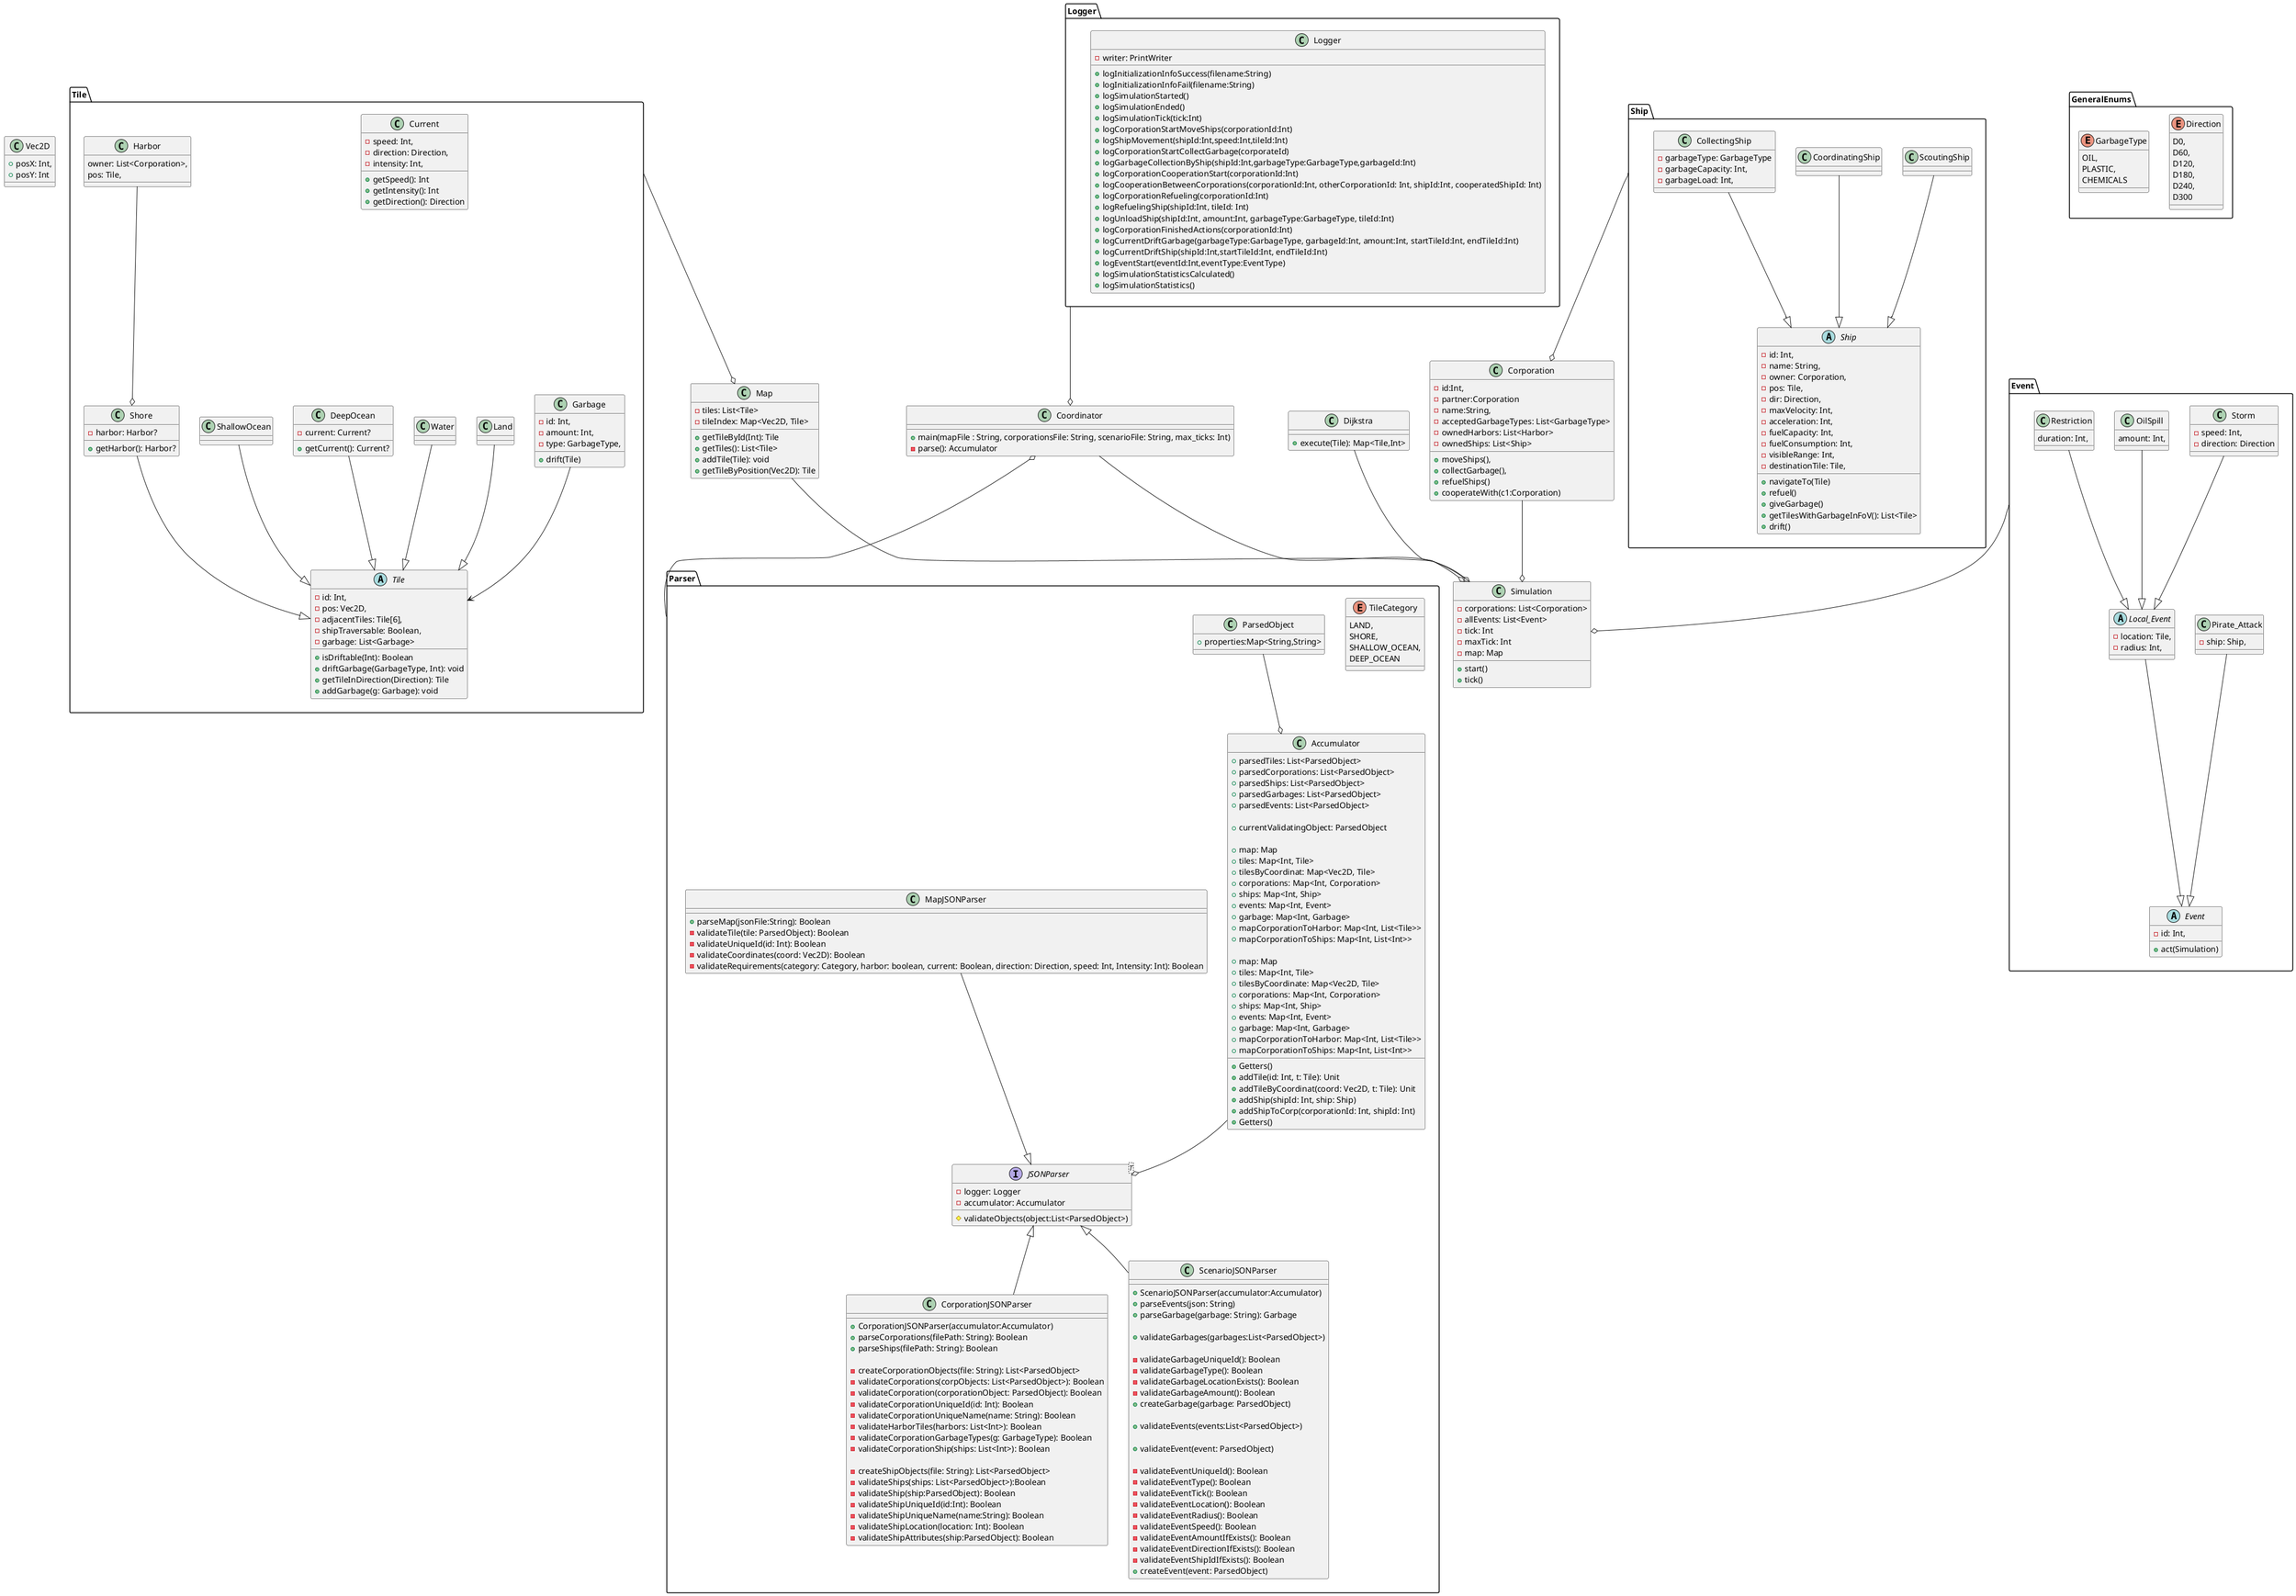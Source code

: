 @startuml
'General
package GeneralEnums{
  enum Direction{
    D0,
    D60,
    D120,
    D180,
    D240,
    D300
  }
  enum GarbageType{
    OIL,
    PLASTIC,
    CHEMICALS
  }
}
class Vec2D{
  + posX: Int,
  + posY: Int
}
class Corporation {
  - id:Int,
  - partner:Corporation
  - name:String,
  - acceptedGarbageTypes: List<GarbageType>
  - ownedHarbors: List<Harbor>
  - ownedShips: List<Ship>
  + moveShips(),
  + collectGarbage(),
  + refuelShips()
  +cooperateWith(c1:Corporation)
}
class Dijkstra{
  + execute(Tile): Map<Tile,Int>
}

Dijkstra --o Simulation


Coordinator o-- Parser
Event --o Simulation
Ship --o Corporation
Tile --o Map
Logger --o Coordinator


class Coordinator {
 + main(mapFile : String, corporationsFile: String, scenarioFile: String, max_ticks: Int)
 - parse(): Accumulator
}
Coordinator -- Simulation
class Map {
  - tiles: List<Tile>
  - tileIndex: Map<Vec2D, Tile>
  + getTileById(Int): Tile
  + getTiles(): List<Tile>
  + addTile(Tile): void
  + getTileByPosition(Vec2D): Tile
}


class Simulation {
  - corporations: List<Corporation>
  - allEvents: List<Event>
  - tick: Int
  - maxTick: Int
  - map: Map
  + start()
  + tick()

}
Corporation --o Simulation
Map --o Simulation
package Event{
  abstract class Event {
    - id: Int,
    + act(Simulation)
  }
  Pirate_Attack --|> Event
  class Pirate_Attack {
    - ship: Ship,
  }
  Local_Event --|> Event
  abstract class Local_Event {
    - location: Tile,
    - radius: Int,
  }
  Storm --|> Local_Event
  class Storm {
    - speed: Int,
    - direction: Direction
  }
  OilSpill --|> Local_Event
  class OilSpill {
    amount: Int,
  }
  Restriction --|> Local_Event
  class Restriction {
    duration: Int,
  }
}
package Parser {
  enum TileCategory {
    LAND,
    SHORE,
    SHALLOW_OCEAN,
    DEEP_OCEAN
  }
  class ParsedObject {
    + properties:Map<String,String>
  }
  interface JSONParser<T>{
    - logger: Logger
    - accumulator: Accumulator
    # validateObjects(object:List<ParsedObject>)
  }

  MapJSONParser --|> JSONParser


  class MapJSONParser {
    + parseMap(jsonFile:String): Boolean
    - validateTile(tile: ParsedObject): Boolean
    - validateUniqueId(id: Int): Boolean
    - validateCoordinates(coord: Vec2D): Boolean
    - validateRequirements(category: Category, harbor: boolean, current: Boolean, direction: Direction, speed: Int, Intensity: Int): Boolean
  }

  class CorporationJSONParser{
'    -map: Map
'    -corporations: List<Corporation>
'    -ships: Map<Int, Ship>
'    -mapCorporationToHarbor: Map<Int, List<Tile>>
'    -currentObject: ParsedObject
'    -mapCorporationToShips: Map<Int, List<Int>>


    +CorporationJSONParser(accumulator:Accumulator)
    +parseCorporations(filePath: String): Boolean
    +parseShips(filePath: String): Boolean

    - createCorporationObjects(file: String): List<ParsedObject>
    -validateCorporations(corpObjects: List<ParsedObject>): Boolean
    -validateCorporation(corporationObject: ParsedObject): Boolean
    -validateCorporationUniqueId(id: Int): Boolean
    -validateCorporationUniqueName(name: String): Boolean
    -validateHarborTiles(harbors: List<Int>): Boolean
    -validateCorporationGarbageTypes(g: GarbageType): Boolean
    -validateCorporationShip(ships: List<Int>): Boolean

    - createShipObjects(file: String): List<ParsedObject>
    - validateShips(ships: List<ParsedObject>):Boolean
    - validateShip(ship:ParsedObject): Boolean
    - validateShipUniqueId(id:Int): Boolean
    - validateShipUniqueName(name:String): Boolean
    - validateShipLocation(location: Int): Boolean
    - validateShipAttributes(ship:ParsedObject): Boolean
  }

  class ScenarioJSONParser{
    + ScenarioJSONParser(accumulator:Accumulator)
    + parseEvents(json: String)
    + parseGarbage(garbage: String): Garbage

    + validateGarbages(garbages:List<ParsedObject>)

    - validateGarbageUniqueId(): Boolean
    - validateGarbageType(): Boolean
    - validateGarbageLocationExists(): Boolean
    - validateGarbageAmount(): Boolean
    + createGarbage(garbage: ParsedObject)

    + validateEvents(events:List<ParsedObject>)

    + validateEvent(event: ParsedObject)

    - validateEventUniqueId(): Boolean
    - validateEventType(): Boolean
    - validateEventTick(): Boolean
    - validateEventLocation(): Boolean
    - validateEventRadius(): Boolean
    - validateEventSpeed(): Boolean
    - validateEventAmountIfExists(): Boolean
    - validateEventDirectionIfExists(): Boolean
    - validateEventShipIdIfExists(): Boolean
    + createEvent(event: ParsedObject)
  }

  JSONParser <|-- CorporationJSONParser
  JSONParser <|-- ScenarioJSONParser
  Accumulator --o JSONParser
  ParsedObject --o Accumulator
  class Accumulator {

    +parsedTiles: List<ParsedObject>
    +parsedCorporations: List<ParsedObject>
    +parsedShips: List<ParsedObject>
    +parsedGarbages: List<ParsedObject>
    +parsedEvents: List<ParsedObject>

    +currentValidatingObject: ParsedObject

    +map: Map
    +tiles: Map<Int, Tile>
    +tilesByCoordinat: Map<Vec2D, Tile>
    +corporations: Map<Int, Corporation>
    +ships: Map<Int, Ship>
    +events: Map<Int, Event>
    +garbage: Map<Int, Garbage>
    +mapCorporationToHarbor: Map<Int, List<Tile>>
    +mapCorporationToShips: Map<Int, List<Int>>
    +Getters()
    +addTile(id: Int, t: Tile): Unit
    +addTileByCoordinat(coord: Vec2D, t: Tile): Unit
    +addShip(shipId: Int, ship: Ship)
    +addShipToCorp(corporationId: Int, shipId: Int)

    + map: Map
    + tiles: Map<Int, Tile>
    + tilesByCoordinate: Map<Vec2D, Tile>
    + corporations: Map<Int, Corporation>
    + ships: Map<Int, Ship>
    + events: Map<Int, Event>
    + garbage: Map<Int, Garbage>
    + mapCorporationToHarbor: Map<Int, List<Tile>>
    + mapCorporationToShips: Map<Int, List<Int>>
    + Getters()

  }
}


package Tile{
  abstract class Tile{
    - id: Int,
    - pos: Vec2D,
    - adjacentTiles: Tile[6],
    - shipTraversable: Boolean,
    - garbage: List<Garbage>
    + isDriftable(Int): Boolean
    + driftGarbage(GarbageType, Int): void
    + getTileInDirection(Direction): Tile
    + addGarbage(g: Garbage): void
  }


  class Garbage {
    - id: Int,
    - amount: Int,
    - type: GarbageType,
    + drift(Tile)
  }

  Garbage --> Tile

  Land --|> Tile
  Water --|> Tile

  Shore --|> Tile
  DeepOcean --|> Tile
  ShallowOcean --|> Tile

  class Current {
    - speed: Int,
    - direction: Direction,
    - intensity: Int,
    + getSpeed(): Int
    + getIntensity(): Int
    + getDirection(): Direction
  }
  class Land{
  }
  class Shore{
    - harbor: Harbor?
    + getHarbor(): Harbor?
  }
  class ShallowOcean{}
  class DeepOcean{
    - current: Current?
    + getCurrent(): Current?
  }

class Harbor {
  owner: List<Corporation>,
  pos: Tile,
}
Harbor --o Shore
}
'Ships
package Ship{
  abstract class Ship {
    - id: Int,
    - name: String,
    - owner: Corporation,
    - pos: Tile,
    - dir: Direction,
    - maxVelocity: Int,
    - acceleration: Int,
    - fuelCapacity: Int,
    - fuelConsumption: Int,
    - visibleRange: Int,
    - destinationTile: Tile,
    + navigateTo(Tile)
    + refuel()
    + giveGarbage()
    + getTilesWithGarbageInFoV(): List<Tile>
    + drift()
  }

  ScoutingShip --|> Ship
  CoordinatingShip --|> Ship
  CollectingShip --|> Ship

  class ScoutingShip{
  }
  class CoordinatingShip{
  }
  class CollectingShip{
    - garbageType: GarbageType
    - garbageCapacity: Int,
    - garbageLoad: Int,
  }
}
package Logger{
  class Logger{
'  - writer: PrintWriter = new PrintWriter(System.out)
    - writer: PrintWriter
    + logInitializationInfoSuccess(filename:String)
    + logInitializationInfoFail(filename:String)
    + logSimulationStarted()
    + logSimulationEnded()
    + logSimulationTick(tick:Int)
    + logCorporationStartMoveShips(corporationId:Int)
    + logShipMovement(shipId:Int,speed:Int,tileId:Int)
    + logCorporationStartCollectGarbage(corporateId)
    + logGarbageCollectionByShip(shipId:Int,garbageType:GarbageType,garbageId:Int)
    + logCorporationCooperationStart(corporationId:Int)
    + logCooperationBetweenCorporations(corporationId:Int, otherCorporationId: Int, shipId:Int, cooperatedShipId: Int)
    + logCorporationRefueling(corporationId:Int)
    + logRefuelingShip(shipId:Int, tileId: Int)
    + logUnloadShip(shipId:Int, amount:Int, garbageType:GarbageType, tileId:Int)
    + logCorporationFinishedActions(corporationId:Int)
    + logCurrentDriftGarbage(garbageType:GarbageType, garbageId:Int, amount:Int, startTileId:Int, endTileId:Int)
    + logCurrentDriftShip(shipId:Int,startTileId:Int, endTileId:Int)
    + logEventStart(eventId:Int,eventType:EventType)
    + logSimulationStatisticsCalculated()
    + logSimulationStatistics()
  }
}
@enduml